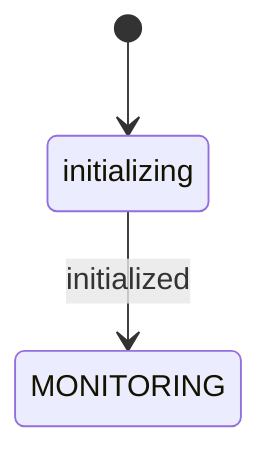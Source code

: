 stateDiagram-v2
    %% Detailed view of INITIALIZATION

    [*] --> initializing

    %% Internal transitions

    %% External composites
    state MONITORING
    state COMPLETION

    %% Transitions to other composites
    initializing --> MONITORING : initialized
